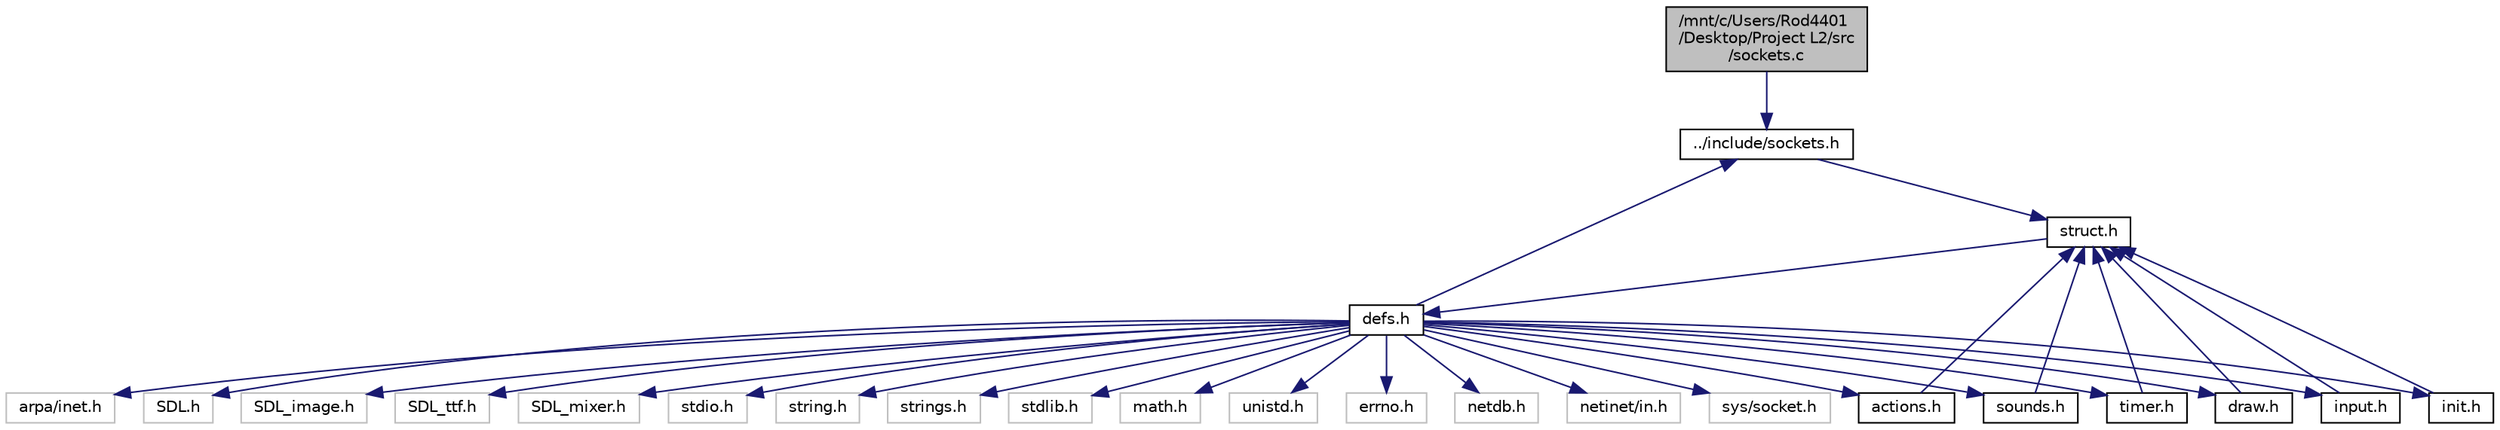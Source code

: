 digraph "/mnt/c/Users/Rod4401/Desktop/Project L2/src/sockets.c"
{
 // LATEX_PDF_SIZE
  edge [fontname="Helvetica",fontsize="10",labelfontname="Helvetica",labelfontsize="10"];
  node [fontname="Helvetica",fontsize="10",shape=record];
  Node1 [label="/mnt/c/Users/Rod4401\l/Desktop/Project L2/src\l/sockets.c",height=0.2,width=0.4,color="black", fillcolor="grey75", style="filled", fontcolor="black",tooltip="Contient l'implémentation des fonctions de réseau pour jouer en multijoueur."];
  Node1 -> Node2 [color="midnightblue",fontsize="10",style="solid"];
  Node2 [label="../include/sockets.h",height=0.2,width=0.4,color="black", fillcolor="white", style="filled",URL="$sockets_8h.html",tooltip="Contient les déclarations des fonctions liées au réseau."];
  Node2 -> Node3 [color="midnightblue",fontsize="10",style="solid"];
  Node3 [label="struct.h",height=0.2,width=0.4,color="black", fillcolor="white", style="filled",URL="$struct_8h.html",tooltip="C'est également un fichier père car struct.h contient toutes les déclarations des structures liées au..."];
  Node3 -> Node4 [color="midnightblue",fontsize="10",style="solid"];
  Node4 [label="defs.h",height=0.2,width=0.4,color="black", fillcolor="white", style="filled",URL="$defs_8h.html",tooltip="Contient tous les #defines, tous les #include, c'est le fichier père de tous les autres fichiers."];
  Node4 -> Node5 [color="midnightblue",fontsize="10",style="solid"];
  Node5 [label="netdb.h",height=0.2,width=0.4,color="grey75", fillcolor="white", style="filled",tooltip=" "];
  Node4 -> Node6 [color="midnightblue",fontsize="10",style="solid"];
  Node6 [label="netinet/in.h",height=0.2,width=0.4,color="grey75", fillcolor="white", style="filled",tooltip=" "];
  Node4 -> Node7 [color="midnightblue",fontsize="10",style="solid"];
  Node7 [label="sys/socket.h",height=0.2,width=0.4,color="grey75", fillcolor="white", style="filled",tooltip=" "];
  Node4 -> Node8 [color="midnightblue",fontsize="10",style="solid"];
  Node8 [label="arpa/inet.h",height=0.2,width=0.4,color="grey75", fillcolor="white", style="filled",tooltip=" "];
  Node4 -> Node9 [color="midnightblue",fontsize="10",style="solid"];
  Node9 [label="SDL.h",height=0.2,width=0.4,color="grey75", fillcolor="white", style="filled",tooltip=" "];
  Node4 -> Node10 [color="midnightblue",fontsize="10",style="solid"];
  Node10 [label="SDL_image.h",height=0.2,width=0.4,color="grey75", fillcolor="white", style="filled",tooltip=" "];
  Node4 -> Node11 [color="midnightblue",fontsize="10",style="solid"];
  Node11 [label="SDL_ttf.h",height=0.2,width=0.4,color="grey75", fillcolor="white", style="filled",tooltip=" "];
  Node4 -> Node12 [color="midnightblue",fontsize="10",style="solid"];
  Node12 [label="SDL_mixer.h",height=0.2,width=0.4,color="grey75", fillcolor="white", style="filled",tooltip=" "];
  Node4 -> Node13 [color="midnightblue",fontsize="10",style="solid"];
  Node13 [label="stdio.h",height=0.2,width=0.4,color="grey75", fillcolor="white", style="filled",tooltip=" "];
  Node4 -> Node14 [color="midnightblue",fontsize="10",style="solid"];
  Node14 [label="string.h",height=0.2,width=0.4,color="grey75", fillcolor="white", style="filled",tooltip=" "];
  Node4 -> Node15 [color="midnightblue",fontsize="10",style="solid"];
  Node15 [label="strings.h",height=0.2,width=0.4,color="grey75", fillcolor="white", style="filled",tooltip=" "];
  Node4 -> Node16 [color="midnightblue",fontsize="10",style="solid"];
  Node16 [label="stdlib.h",height=0.2,width=0.4,color="grey75", fillcolor="white", style="filled",tooltip=" "];
  Node4 -> Node17 [color="midnightblue",fontsize="10",style="solid"];
  Node17 [label="math.h",height=0.2,width=0.4,color="grey75", fillcolor="white", style="filled",tooltip=" "];
  Node4 -> Node18 [color="midnightblue",fontsize="10",style="solid"];
  Node18 [label="unistd.h",height=0.2,width=0.4,color="grey75", fillcolor="white", style="filled",tooltip=" "];
  Node4 -> Node19 [color="midnightblue",fontsize="10",style="solid"];
  Node19 [label="errno.h",height=0.2,width=0.4,color="grey75", fillcolor="white", style="filled",tooltip=" "];
  Node4 -> Node20 [color="midnightblue",fontsize="10",style="solid"];
  Node20 [label="draw.h",height=0.2,width=0.4,color="black", fillcolor="white", style="filled",URL="$draw_8h.html",tooltip="Contient les déclarations des fonctions d'affichage."];
  Node20 -> Node3 [color="midnightblue",fontsize="10",style="solid"];
  Node4 -> Node21 [color="midnightblue",fontsize="10",style="solid"];
  Node21 [label="input.h",height=0.2,width=0.4,color="black", fillcolor="white", style="filled",URL="$input_8h.html",tooltip="Contient les déclarations des fonctions d'événements."];
  Node21 -> Node3 [color="midnightblue",fontsize="10",style="solid"];
  Node4 -> Node22 [color="midnightblue",fontsize="10",style="solid"];
  Node22 [label="init.h",height=0.2,width=0.4,color="black", fillcolor="white", style="filled",URL="$init_8h.html",tooltip="Contient les déclarations des fonctions d'initialisation."];
  Node22 -> Node3 [color="midnightblue",fontsize="10",style="solid"];
  Node4 -> Node23 [color="midnightblue",fontsize="10",style="solid"];
  Node23 [label="actions.h",height=0.2,width=0.4,color="black", fillcolor="white", style="filled",URL="$actions_8h.html",tooltip="Contient les déclarations des fonctions d'actions des joueurs."];
  Node23 -> Node3 [color="midnightblue",fontsize="10",style="solid"];
  Node4 -> Node24 [color="midnightblue",fontsize="10",style="solid"];
  Node24 [label="sounds.h",height=0.2,width=0.4,color="black", fillcolor="white", style="filled",URL="$sounds_8h.html",tooltip="Contient les déclarations des fonctions de son."];
  Node24 -> Node3 [color="midnightblue",fontsize="10",style="solid"];
  Node4 -> Node2 [color="midnightblue",fontsize="10",style="solid"];
  Node4 -> Node25 [color="midnightblue",fontsize="10",style="solid"];
  Node25 [label="timer.h",height=0.2,width=0.4,color="black", fillcolor="white", style="filled",URL="$timer_8h.html",tooltip="Contient les déclarations des fonctions de temps."];
  Node25 -> Node3 [color="midnightblue",fontsize="10",style="solid"];
}
